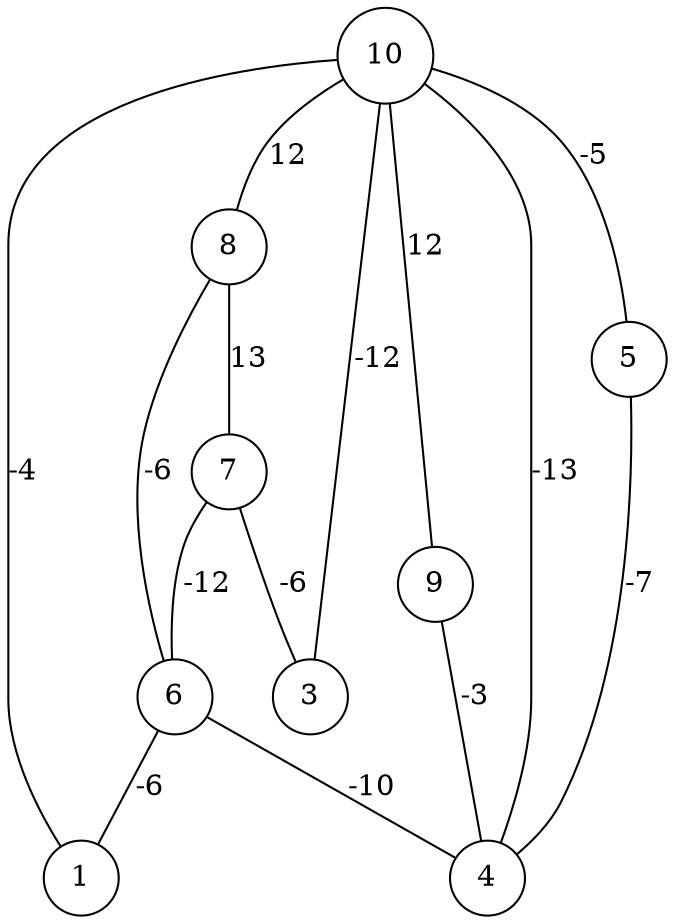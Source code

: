 graph { 
	 fontname="Helvetica,Arial,sans-serif" 
	 node [shape = circle]; 
	 10 -- 1 [label = "-4"];
	 10 -- 3 [label = "-12"];
	 10 -- 4 [label = "-13"];
	 10 -- 5 [label = "-5"];
	 10 -- 8 [label = "12"];
	 10 -- 9 [label = "12"];
	 9 -- 4 [label = "-3"];
	 8 -- 6 [label = "-6"];
	 8 -- 7 [label = "13"];
	 7 -- 3 [label = "-6"];
	 7 -- 6 [label = "-12"];
	 6 -- 1 [label = "-6"];
	 6 -- 4 [label = "-10"];
	 5 -- 4 [label = "-7"];
	 1;
	 3;
	 4;
	 5;
	 6;
	 7;
	 8;
	 9;
	 10;
}
